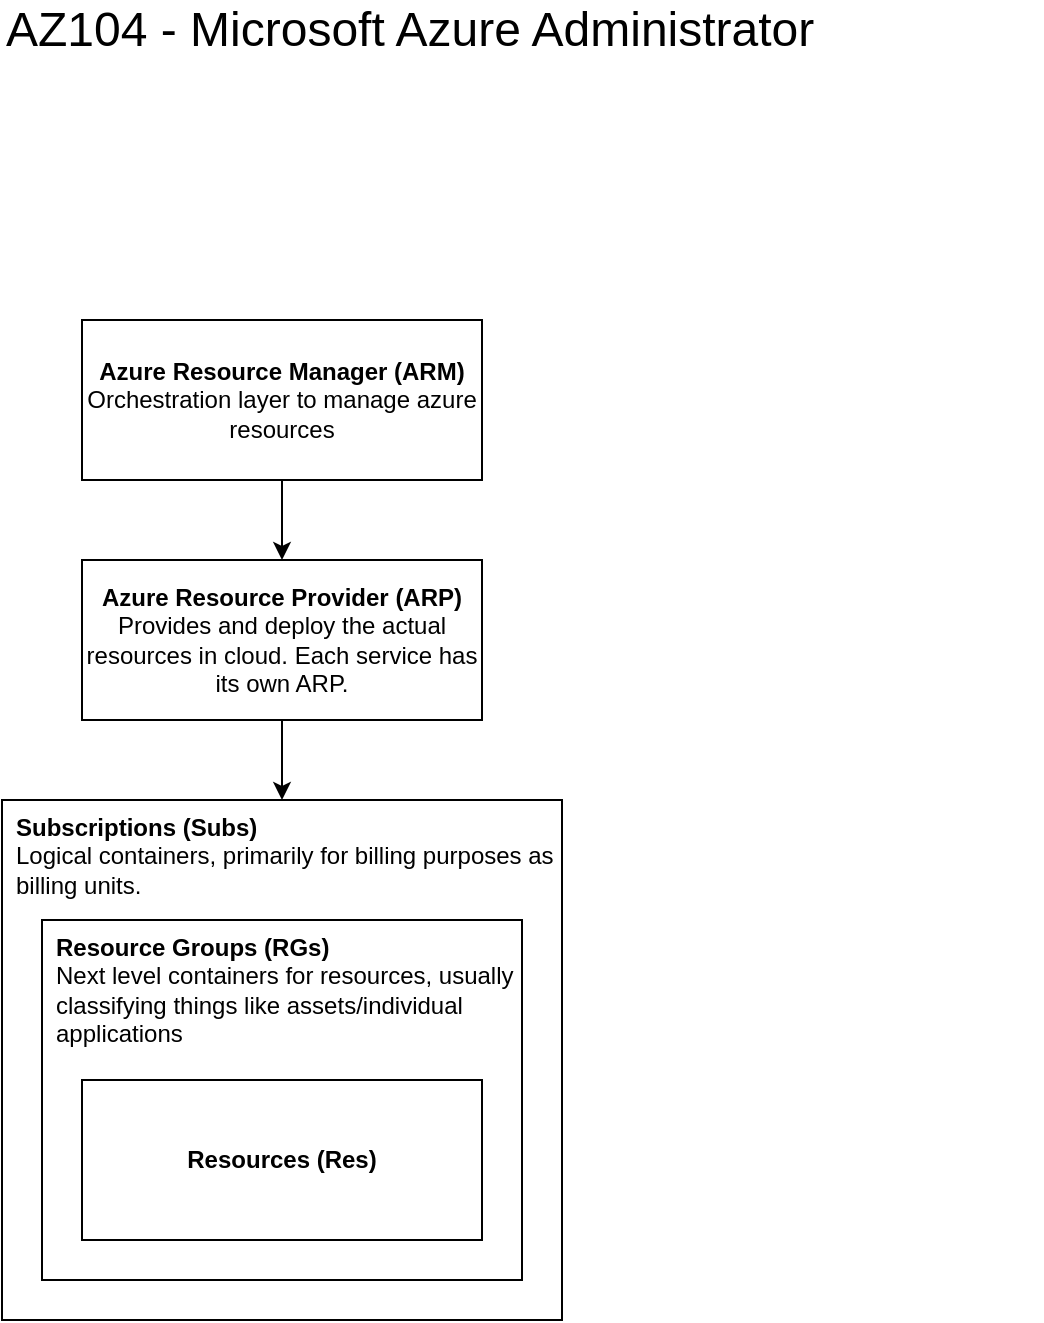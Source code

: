 <mxfile version="20.3.0" type="github">
  <diagram id="RpzyaWzfz7FECgylNTt5" name="Page-1">
    <mxGraphModel dx="830" dy="632" grid="1" gridSize="10" guides="1" tooltips="1" connect="1" arrows="1" fold="1" page="1" pageScale="1" pageWidth="827" pageHeight="1169" math="0" shadow="0">
      <root>
        <mxCell id="0" />
        <mxCell id="1" parent="0" />
        <mxCell id="siySOapZX41ivjqBgdVN-3" value="&lt;font style=&quot;font-size: 24px;&quot;&gt;AZ104 - Microsoft Azure Administrator&lt;/font&gt;" style="text;html=1;strokeColor=none;fillColor=none;align=left;verticalAlign=middle;whiteSpace=wrap;rounded=0;" vertex="1" parent="1">
          <mxGeometry x="40" y="40" width="520" height="30" as="geometry" />
        </mxCell>
        <mxCell id="siySOapZX41ivjqBgdVN-1" value="CH1 - Azure Administration" parent="0" />
        <mxCell id="siySOapZX41ivjqBgdVN-6" style="edgeStyle=orthogonalEdgeStyle;rounded=0;orthogonalLoop=1;jettySize=auto;html=1;fontSize=12;" edge="1" parent="siySOapZX41ivjqBgdVN-1" source="siySOapZX41ivjqBgdVN-4" target="siySOapZX41ivjqBgdVN-5">
          <mxGeometry relative="1" as="geometry" />
        </mxCell>
        <mxCell id="siySOapZX41ivjqBgdVN-4" value="&lt;b&gt;Azure Resource Manager (ARM)&lt;br&gt;&lt;/b&gt;Orchestration layer to manage azure resources" style="rounded=0;whiteSpace=wrap;html=1;fontSize=12;" vertex="1" parent="siySOapZX41ivjqBgdVN-1">
          <mxGeometry x="80" y="200" width="200" height="80" as="geometry" />
        </mxCell>
        <mxCell id="siySOapZX41ivjqBgdVN-13" style="edgeStyle=orthogonalEdgeStyle;rounded=0;orthogonalLoop=1;jettySize=auto;html=1;fontSize=12;" edge="1" parent="siySOapZX41ivjqBgdVN-1" source="siySOapZX41ivjqBgdVN-5" target="siySOapZX41ivjqBgdVN-7">
          <mxGeometry relative="1" as="geometry" />
        </mxCell>
        <mxCell id="siySOapZX41ivjqBgdVN-5" value="&lt;b&gt;Azure Resource Provider (ARP)&lt;/b&gt;&lt;br&gt;Provides and deploy the actual resources in cloud. Each service has its own ARP." style="rounded=0;whiteSpace=wrap;html=1;fontSize=12;" vertex="1" parent="siySOapZX41ivjqBgdVN-1">
          <mxGeometry x="80" y="320" width="200" height="80" as="geometry" />
        </mxCell>
        <mxCell id="siySOapZX41ivjqBgdVN-7" value="&lt;b&gt;Subscriptions (Subs)&lt;/b&gt;&lt;br&gt;Logical containers, primarily for billing purposes as billing units." style="rounded=0;whiteSpace=wrap;html=1;fontSize=12;align=left;verticalAlign=top;spacingLeft=5;" vertex="1" parent="siySOapZX41ivjqBgdVN-1">
          <mxGeometry x="40" y="440" width="280" height="260" as="geometry" />
        </mxCell>
        <mxCell id="siySOapZX41ivjqBgdVN-10" value="&lt;b&gt;Resource Groups (RGs)&lt;/b&gt;&lt;br&gt;Next level containers for resources, usually classifying things like assets/individual applications" style="rounded=0;whiteSpace=wrap;html=1;fontSize=12;spacingLeft=5;align=left;verticalAlign=top;" vertex="1" parent="siySOapZX41ivjqBgdVN-1">
          <mxGeometry x="60" y="500" width="240" height="180" as="geometry" />
        </mxCell>
        <mxCell id="siySOapZX41ivjqBgdVN-11" value="&lt;b&gt;Resources (Res)&lt;/b&gt;" style="rounded=0;whiteSpace=wrap;html=1;fontSize=12;align=center;verticalAlign=middle;spacingLeft=0;" vertex="1" parent="siySOapZX41ivjqBgdVN-1">
          <mxGeometry x="80" y="580" width="200" height="80" as="geometry" />
        </mxCell>
      </root>
    </mxGraphModel>
  </diagram>
</mxfile>

